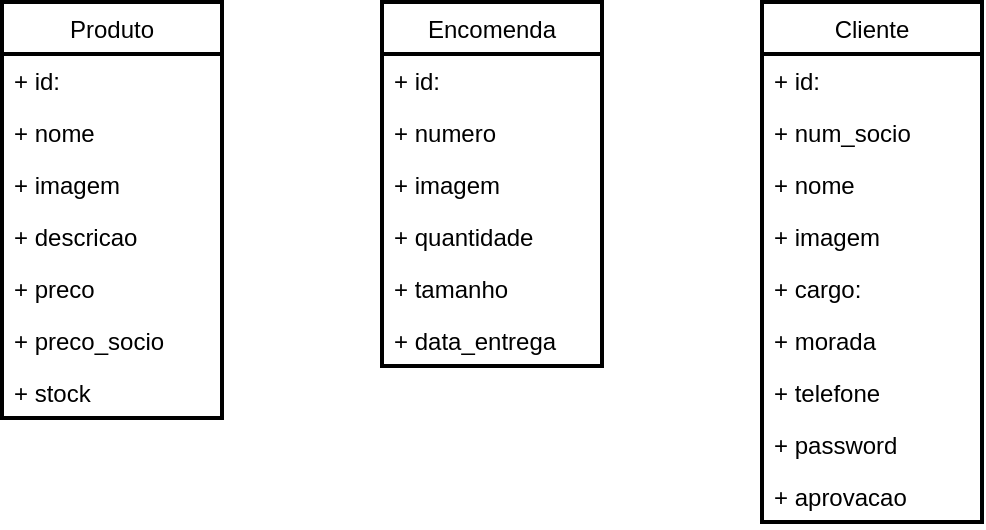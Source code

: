 <mxfile version="13.9.0" type="github">
  <diagram id="C5RBs43oDa-KdzZeNtuy" name="Page-1">
    <mxGraphModel dx="1422" dy="794" grid="1" gridSize="10" guides="1" tooltips="1" connect="1" arrows="1" fold="1" page="1" pageScale="1" pageWidth="827" pageHeight="1169" math="0" shadow="0">
      <root>
        <mxCell id="WIyWlLk6GJQsqaUBKTNV-0" />
        <mxCell id="WIyWlLk6GJQsqaUBKTNV-1" parent="WIyWlLk6GJQsqaUBKTNV-0" />
        <mxCell id="wRgSqAt9Tj-HAdzBgYsv-0" value="Produto" style="swimlane;fontStyle=0;childLayout=stackLayout;horizontal=1;startSize=26;fillColor=none;horizontalStack=0;resizeParent=1;resizeParentMax=0;resizeLast=0;collapsible=1;marginBottom=0;strokeWidth=2;" vertex="1" parent="WIyWlLk6GJQsqaUBKTNV-1">
          <mxGeometry x="100" y="80" width="110" height="208" as="geometry" />
        </mxCell>
        <mxCell id="wRgSqAt9Tj-HAdzBgYsv-1" value="+ id:" style="text;strokeColor=none;fillColor=none;align=left;verticalAlign=top;spacingLeft=4;spacingRight=4;overflow=hidden;rotatable=0;points=[[0,0.5],[1,0.5]];portConstraint=eastwest;" vertex="1" parent="wRgSqAt9Tj-HAdzBgYsv-0">
          <mxGeometry y="26" width="110" height="26" as="geometry" />
        </mxCell>
        <mxCell id="wRgSqAt9Tj-HAdzBgYsv-2" value="+ nome" style="text;strokeColor=none;fillColor=none;align=left;verticalAlign=top;spacingLeft=4;spacingRight=4;overflow=hidden;rotatable=0;points=[[0,0.5],[1,0.5]];portConstraint=eastwest;" vertex="1" parent="wRgSqAt9Tj-HAdzBgYsv-0">
          <mxGeometry y="52" width="110" height="26" as="geometry" />
        </mxCell>
        <mxCell id="wRgSqAt9Tj-HAdzBgYsv-3" value="+ imagem" style="text;strokeColor=none;fillColor=none;align=left;verticalAlign=top;spacingLeft=4;spacingRight=4;overflow=hidden;rotatable=0;points=[[0,0.5],[1,0.5]];portConstraint=eastwest;" vertex="1" parent="wRgSqAt9Tj-HAdzBgYsv-0">
          <mxGeometry y="78" width="110" height="26" as="geometry" />
        </mxCell>
        <mxCell id="wRgSqAt9Tj-HAdzBgYsv-4" value="+ descricao" style="text;strokeColor=none;fillColor=none;align=left;verticalAlign=top;spacingLeft=4;spacingRight=4;overflow=hidden;rotatable=0;points=[[0,0.5],[1,0.5]];portConstraint=eastwest;" vertex="1" parent="wRgSqAt9Tj-HAdzBgYsv-0">
          <mxGeometry y="104" width="110" height="26" as="geometry" />
        </mxCell>
        <mxCell id="wRgSqAt9Tj-HAdzBgYsv-5" value="+ preco" style="text;strokeColor=none;fillColor=none;align=left;verticalAlign=top;spacingLeft=4;spacingRight=4;overflow=hidden;rotatable=0;points=[[0,0.5],[1,0.5]];portConstraint=eastwest;" vertex="1" parent="wRgSqAt9Tj-HAdzBgYsv-0">
          <mxGeometry y="130" width="110" height="26" as="geometry" />
        </mxCell>
        <mxCell id="wRgSqAt9Tj-HAdzBgYsv-6" value="+ preco_socio" style="text;strokeColor=none;fillColor=none;align=left;verticalAlign=top;spacingLeft=4;spacingRight=4;overflow=hidden;rotatable=0;points=[[0,0.5],[1,0.5]];portConstraint=eastwest;" vertex="1" parent="wRgSqAt9Tj-HAdzBgYsv-0">
          <mxGeometry y="156" width="110" height="26" as="geometry" />
        </mxCell>
        <mxCell id="wRgSqAt9Tj-HAdzBgYsv-7" value="+ stock" style="text;strokeColor=none;fillColor=none;align=left;verticalAlign=top;spacingLeft=4;spacingRight=4;overflow=hidden;rotatable=0;points=[[0,0.5],[1,0.5]];portConstraint=eastwest;" vertex="1" parent="wRgSqAt9Tj-HAdzBgYsv-0">
          <mxGeometry y="182" width="110" height="26" as="geometry" />
        </mxCell>
        <mxCell id="wRgSqAt9Tj-HAdzBgYsv-8" value="Cliente" style="swimlane;fontStyle=0;childLayout=stackLayout;horizontal=1;startSize=26;fillColor=none;horizontalStack=0;resizeParent=1;resizeParentMax=0;resizeLast=0;collapsible=1;marginBottom=0;strokeWidth=2;" vertex="1" parent="WIyWlLk6GJQsqaUBKTNV-1">
          <mxGeometry x="480" y="80" width="110" height="260" as="geometry" />
        </mxCell>
        <mxCell id="wRgSqAt9Tj-HAdzBgYsv-9" value="+ id:" style="text;strokeColor=none;fillColor=none;align=left;verticalAlign=top;spacingLeft=4;spacingRight=4;overflow=hidden;rotatable=0;points=[[0,0.5],[1,0.5]];portConstraint=eastwest;" vertex="1" parent="wRgSqAt9Tj-HAdzBgYsv-8">
          <mxGeometry y="26" width="110" height="26" as="geometry" />
        </mxCell>
        <mxCell id="wRgSqAt9Tj-HAdzBgYsv-10" value="+ num_socio" style="text;strokeColor=none;fillColor=none;align=left;verticalAlign=top;spacingLeft=4;spacingRight=4;overflow=hidden;rotatable=0;points=[[0,0.5],[1,0.5]];portConstraint=eastwest;" vertex="1" parent="wRgSqAt9Tj-HAdzBgYsv-8">
          <mxGeometry y="52" width="110" height="26" as="geometry" />
        </mxCell>
        <mxCell id="wRgSqAt9Tj-HAdzBgYsv-11" value="+ nome" style="text;strokeColor=none;fillColor=none;align=left;verticalAlign=top;spacingLeft=4;spacingRight=4;overflow=hidden;rotatable=0;points=[[0,0.5],[1,0.5]];portConstraint=eastwest;" vertex="1" parent="wRgSqAt9Tj-HAdzBgYsv-8">
          <mxGeometry y="78" width="110" height="26" as="geometry" />
        </mxCell>
        <mxCell id="wRgSqAt9Tj-HAdzBgYsv-12" value="+ imagem" style="text;strokeColor=none;fillColor=none;align=left;verticalAlign=top;spacingLeft=4;spacingRight=4;overflow=hidden;rotatable=0;points=[[0,0.5],[1,0.5]];portConstraint=eastwest;" vertex="1" parent="wRgSqAt9Tj-HAdzBgYsv-8">
          <mxGeometry y="104" width="110" height="26" as="geometry" />
        </mxCell>
        <mxCell id="wRgSqAt9Tj-HAdzBgYsv-13" value="+ cargo:" style="text;strokeColor=none;fillColor=none;align=left;verticalAlign=top;spacingLeft=4;spacingRight=4;overflow=hidden;rotatable=0;points=[[0,0.5],[1,0.5]];portConstraint=eastwest;" vertex="1" parent="wRgSqAt9Tj-HAdzBgYsv-8">
          <mxGeometry y="130" width="110" height="26" as="geometry" />
        </mxCell>
        <mxCell id="wRgSqAt9Tj-HAdzBgYsv-14" value="+ morada" style="text;strokeColor=none;fillColor=none;align=left;verticalAlign=top;spacingLeft=4;spacingRight=4;overflow=hidden;rotatable=0;points=[[0,0.5],[1,0.5]];portConstraint=eastwest;" vertex="1" parent="wRgSqAt9Tj-HAdzBgYsv-8">
          <mxGeometry y="156" width="110" height="26" as="geometry" />
        </mxCell>
        <mxCell id="wRgSqAt9Tj-HAdzBgYsv-15" value="+ telefone" style="text;strokeColor=none;fillColor=none;align=left;verticalAlign=top;spacingLeft=4;spacingRight=4;overflow=hidden;rotatable=0;points=[[0,0.5],[1,0.5]];portConstraint=eastwest;" vertex="1" parent="wRgSqAt9Tj-HAdzBgYsv-8">
          <mxGeometry y="182" width="110" height="26" as="geometry" />
        </mxCell>
        <mxCell id="wRgSqAt9Tj-HAdzBgYsv-16" value="+ password" style="text;strokeColor=none;fillColor=none;align=left;verticalAlign=top;spacingLeft=4;spacingRight=4;overflow=hidden;rotatable=0;points=[[0,0.5],[1,0.5]];portConstraint=eastwest;" vertex="1" parent="wRgSqAt9Tj-HAdzBgYsv-8">
          <mxGeometry y="208" width="110" height="26" as="geometry" />
        </mxCell>
        <mxCell id="wRgSqAt9Tj-HAdzBgYsv-17" value="+ aprovacao" style="text;strokeColor=none;fillColor=none;align=left;verticalAlign=top;spacingLeft=4;spacingRight=4;overflow=hidden;rotatable=0;points=[[0,0.5],[1,0.5]];portConstraint=eastwest;" vertex="1" parent="wRgSqAt9Tj-HAdzBgYsv-8">
          <mxGeometry y="234" width="110" height="26" as="geometry" />
        </mxCell>
        <mxCell id="wRgSqAt9Tj-HAdzBgYsv-18" value="Encomenda" style="swimlane;fontStyle=0;childLayout=stackLayout;horizontal=1;startSize=26;fillColor=none;horizontalStack=0;resizeParent=1;resizeParentMax=0;resizeLast=0;collapsible=1;marginBottom=0;strokeWidth=2;" vertex="1" parent="WIyWlLk6GJQsqaUBKTNV-1">
          <mxGeometry x="290" y="80" width="110" height="182" as="geometry" />
        </mxCell>
        <mxCell id="wRgSqAt9Tj-HAdzBgYsv-19" value="+ id:" style="text;strokeColor=none;fillColor=none;align=left;verticalAlign=top;spacingLeft=4;spacingRight=4;overflow=hidden;rotatable=0;points=[[0,0.5],[1,0.5]];portConstraint=eastwest;" vertex="1" parent="wRgSqAt9Tj-HAdzBgYsv-18">
          <mxGeometry y="26" width="110" height="26" as="geometry" />
        </mxCell>
        <mxCell id="wRgSqAt9Tj-HAdzBgYsv-20" value="+ numero" style="text;strokeColor=none;fillColor=none;align=left;verticalAlign=top;spacingLeft=4;spacingRight=4;overflow=hidden;rotatable=0;points=[[0,0.5],[1,0.5]];portConstraint=eastwest;" vertex="1" parent="wRgSqAt9Tj-HAdzBgYsv-18">
          <mxGeometry y="52" width="110" height="26" as="geometry" />
        </mxCell>
        <mxCell id="wRgSqAt9Tj-HAdzBgYsv-21" value="+ imagem" style="text;strokeColor=none;fillColor=none;align=left;verticalAlign=top;spacingLeft=4;spacingRight=4;overflow=hidden;rotatable=0;points=[[0,0.5],[1,0.5]];portConstraint=eastwest;" vertex="1" parent="wRgSqAt9Tj-HAdzBgYsv-18">
          <mxGeometry y="78" width="110" height="26" as="geometry" />
        </mxCell>
        <mxCell id="wRgSqAt9Tj-HAdzBgYsv-22" value="+ quantidade" style="text;strokeColor=none;fillColor=none;align=left;verticalAlign=top;spacingLeft=4;spacingRight=4;overflow=hidden;rotatable=0;points=[[0,0.5],[1,0.5]];portConstraint=eastwest;" vertex="1" parent="wRgSqAt9Tj-HAdzBgYsv-18">
          <mxGeometry y="104" width="110" height="26" as="geometry" />
        </mxCell>
        <mxCell id="wRgSqAt9Tj-HAdzBgYsv-23" value="+ tamanho" style="text;strokeColor=none;fillColor=none;align=left;verticalAlign=top;spacingLeft=4;spacingRight=4;overflow=hidden;rotatable=0;points=[[0,0.5],[1,0.5]];portConstraint=eastwest;" vertex="1" parent="wRgSqAt9Tj-HAdzBgYsv-18">
          <mxGeometry y="130" width="110" height="26" as="geometry" />
        </mxCell>
        <mxCell id="wRgSqAt9Tj-HAdzBgYsv-24" value="+ data_entrega" style="text;strokeColor=none;fillColor=none;align=left;verticalAlign=top;spacingLeft=4;spacingRight=4;overflow=hidden;rotatable=0;points=[[0,0.5],[1,0.5]];portConstraint=eastwest;" vertex="1" parent="wRgSqAt9Tj-HAdzBgYsv-18">
          <mxGeometry y="156" width="110" height="26" as="geometry" />
        </mxCell>
      </root>
    </mxGraphModel>
  </diagram>
</mxfile>
